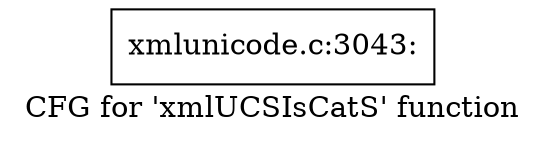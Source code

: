 digraph "CFG for 'xmlUCSIsCatS' function" {
	label="CFG for 'xmlUCSIsCatS' function";

	Node0x4ed0df0 [shape=record,label="{xmlunicode.c:3043:}"];
}
